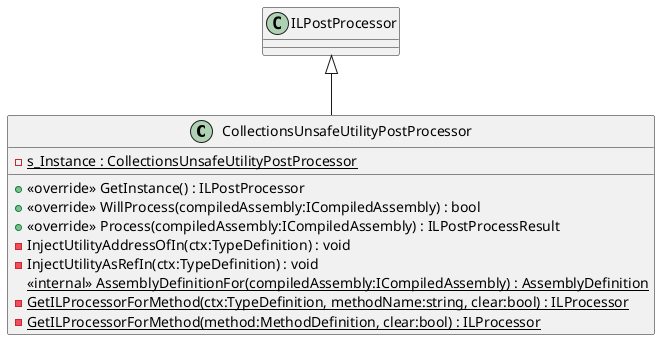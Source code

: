 @startuml
class CollectionsUnsafeUtilityPostProcessor {
    - {static} s_Instance : CollectionsUnsafeUtilityPostProcessor
    + <<override>> GetInstance() : ILPostProcessor
    + <<override>> WillProcess(compiledAssembly:ICompiledAssembly) : bool
    + <<override>> Process(compiledAssembly:ICompiledAssembly) : ILPostProcessResult
    - InjectUtilityAddressOfIn(ctx:TypeDefinition) : void
    - InjectUtilityAsRefIn(ctx:TypeDefinition) : void
    <<internal>> {static} AssemblyDefinitionFor(compiledAssembly:ICompiledAssembly) : AssemblyDefinition
    - {static} GetILProcessorForMethod(ctx:TypeDefinition, methodName:string, clear:bool) : ILProcessor
    - {static} GetILProcessorForMethod(method:MethodDefinition, clear:bool) : ILProcessor
}
ILPostProcessor <|-- CollectionsUnsafeUtilityPostProcessor
@enduml
